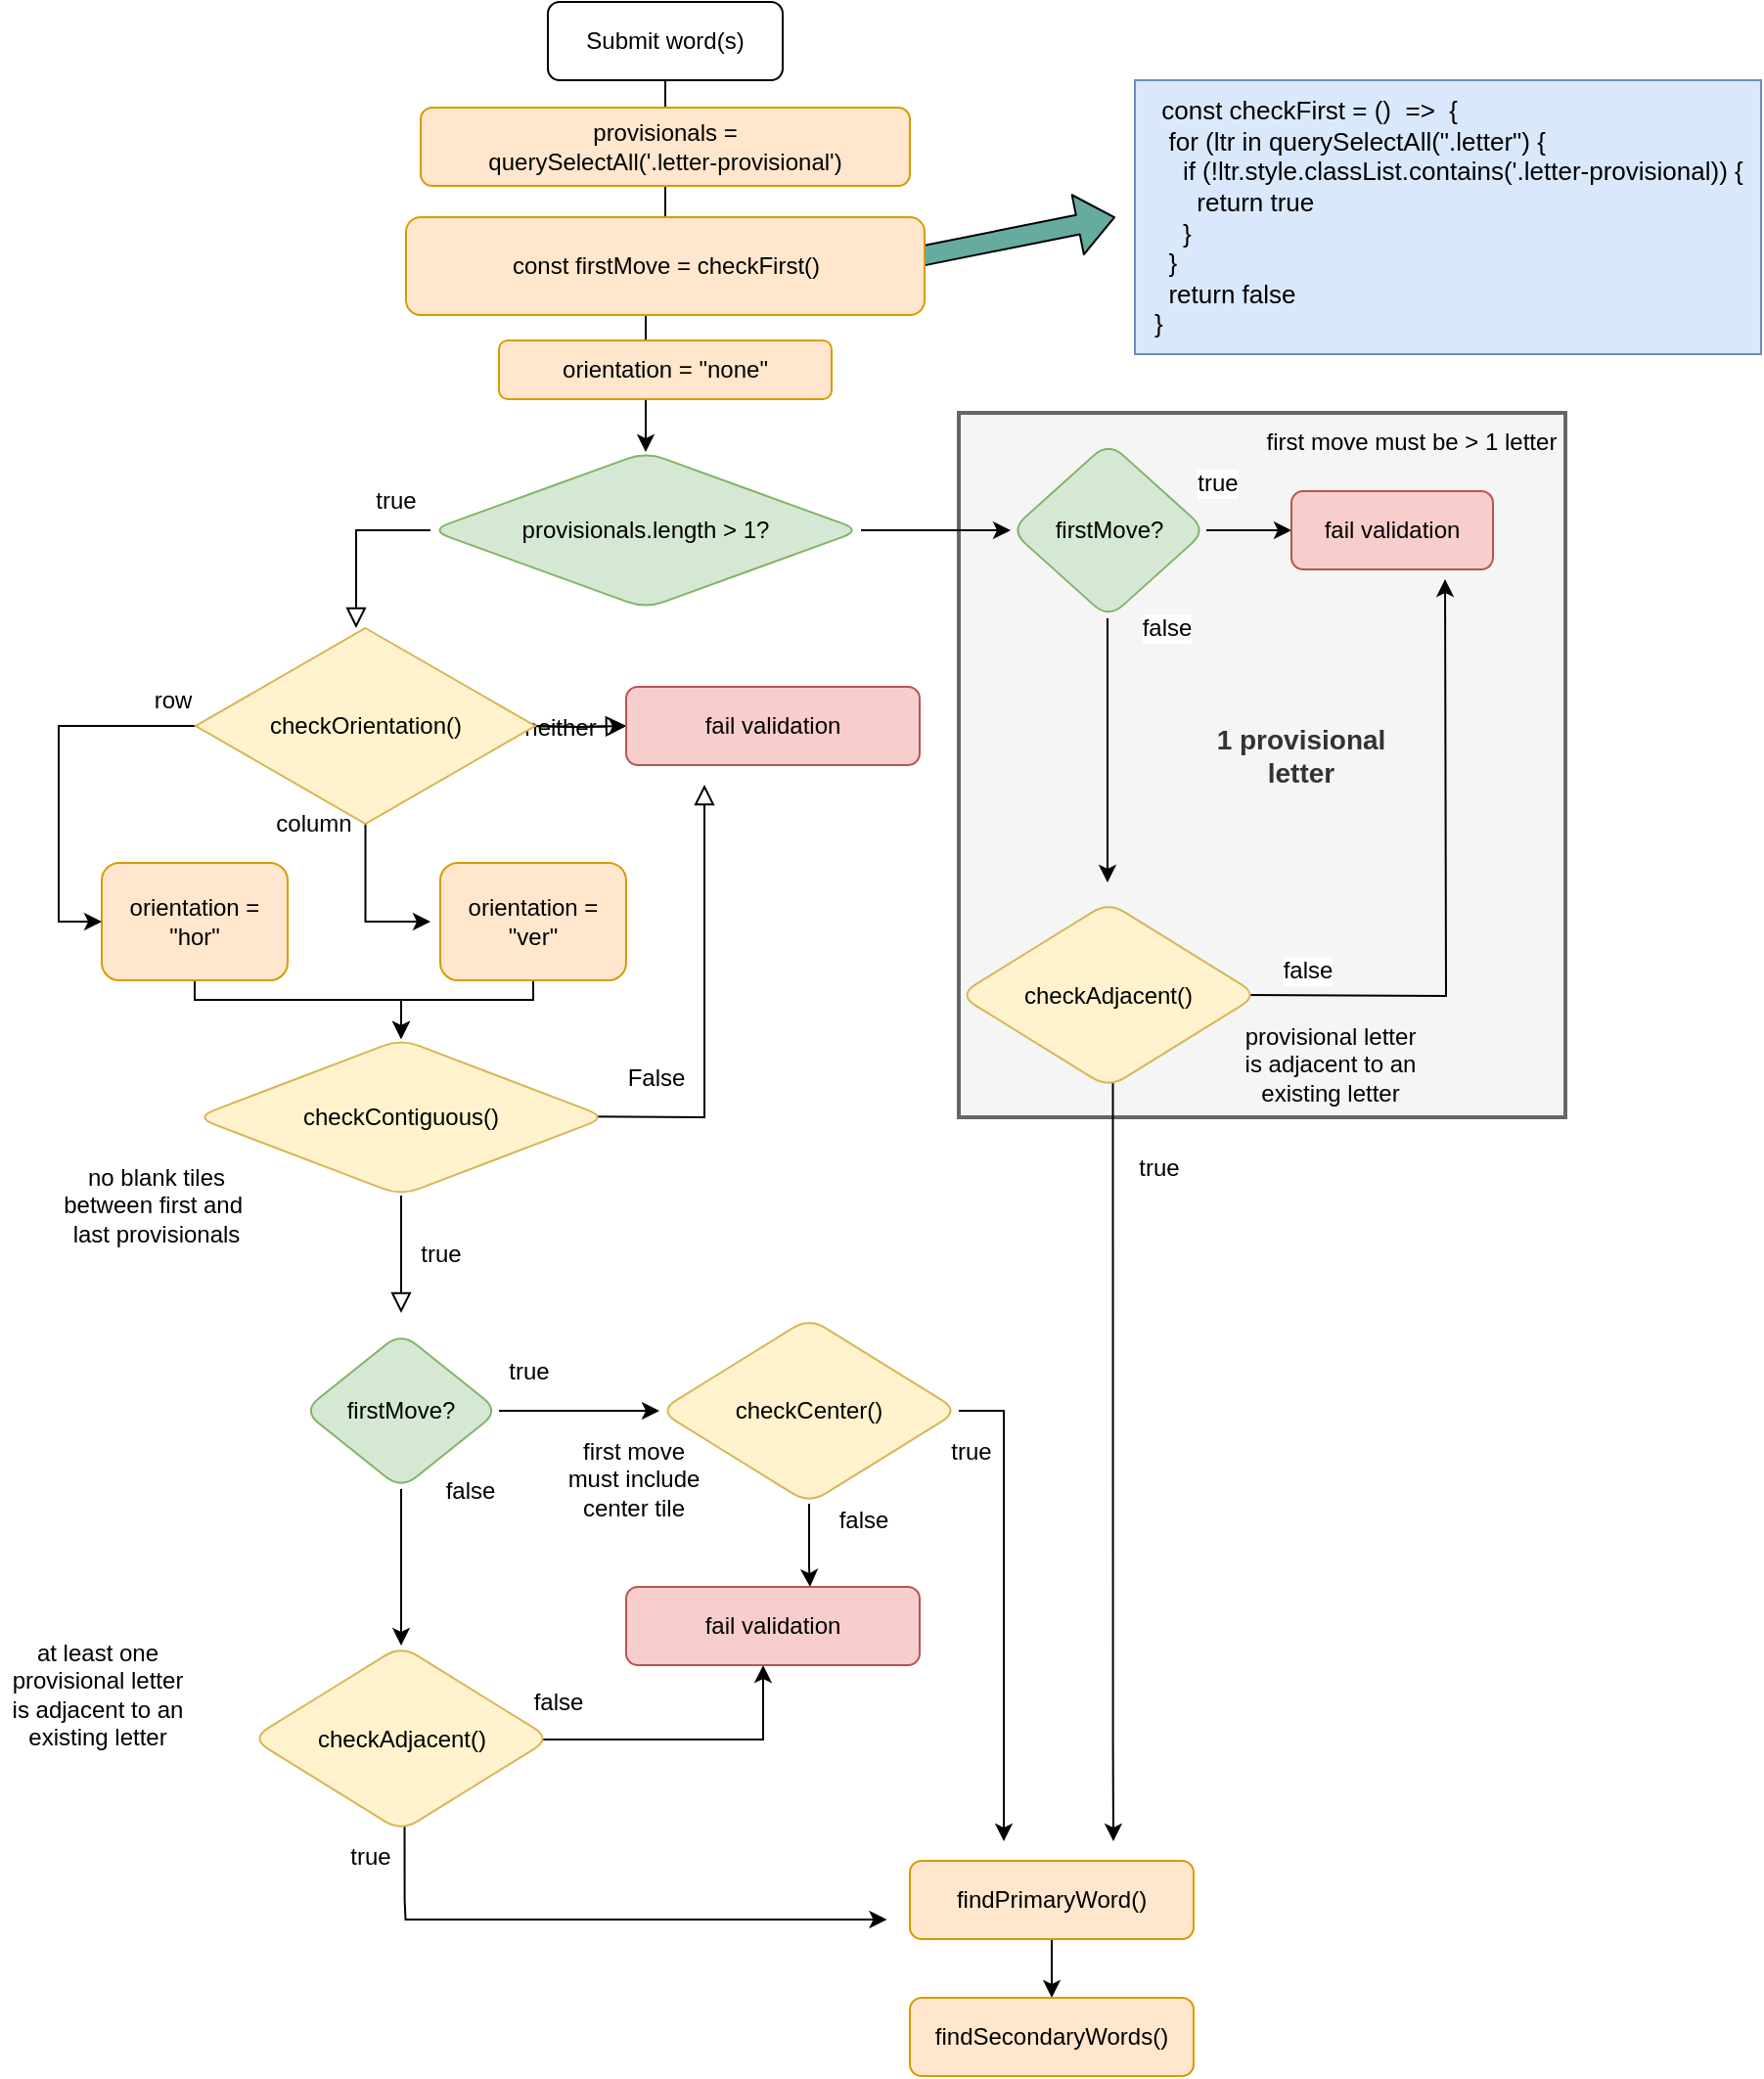 <mxfile version="15.0.2" type="github">
  <diagram id="C5RBs43oDa-KdzZeNtuy" name="Page-1">
    <mxGraphModel dx="1736" dy="1769" grid="1" gridSize="10" guides="1" tooltips="1" connect="1" arrows="1" fold="1" page="1" pageScale="1" pageWidth="827" pageHeight="1169" math="0" shadow="0">
      <root>
        <mxCell id="WIyWlLk6GJQsqaUBKTNV-0" />
        <mxCell id="WIyWlLk6GJQsqaUBKTNV-1" parent="WIyWlLk6GJQsqaUBKTNV-0" />
        <mxCell id="B9vjs9ET7ZfUk91R_xlY-55" value="" style="shape=flexArrow;endArrow=classic;html=1;fontSize=12;fillColor=#67AB9F;" edge="1" parent="WIyWlLk6GJQsqaUBKTNV-1">
          <mxGeometry width="50" height="50" relative="1" as="geometry">
            <mxPoint x="460" y="-180" as="sourcePoint" />
            <mxPoint x="560" y="-200" as="targetPoint" />
          </mxGeometry>
        </mxCell>
        <mxCell id="B9vjs9ET7ZfUk91R_xlY-43" value="" style="rounded=0;whiteSpace=wrap;html=1;fontSize=12;strokeColor=#666666;strokeWidth=2;align=left;fillColor=#f5f5f5;fontColor=#333333;" vertex="1" parent="WIyWlLk6GJQsqaUBKTNV-1">
          <mxGeometry x="480" y="-100" width="310" height="360" as="geometry" />
        </mxCell>
        <mxCell id="WIyWlLk6GJQsqaUBKTNV-2" value="" style="rounded=0;html=1;jettySize=auto;orthogonalLoop=1;fontSize=12;endArrow=block;endFill=0;endSize=8;strokeWidth=1;shadow=0;labelBackgroundColor=none;edgeStyle=orthogonalEdgeStyle;startArrow=none;" parent="WIyWlLk6GJQsqaUBKTNV-1" source="cBJYaKPMgjWSNJEbzJ4k-7" target="B9vjs9ET7ZfUk91R_xlY-6" edge="1">
          <mxGeometry relative="1" as="geometry">
            <Array as="points">
              <mxPoint x="172" y="-40" />
            </Array>
            <mxPoint x="150" y="-20" as="targetPoint" />
          </mxGeometry>
        </mxCell>
        <mxCell id="cBJYaKPMgjWSNJEbzJ4k-10" value="true" style="edgeLabel;html=1;align=center;verticalAlign=middle;resizable=0;points=[];fontSize=12;" parent="WIyWlLk6GJQsqaUBKTNV-2" vertex="1" connectable="0">
          <mxGeometry x="0.287" relative="1" as="geometry">
            <mxPoint x="20" y="-34" as="offset" />
          </mxGeometry>
        </mxCell>
        <mxCell id="B9vjs9ET7ZfUk91R_xlY-32" style="edgeStyle=orthogonalEdgeStyle;rounded=0;orthogonalLoop=1;jettySize=auto;html=1;fontSize=12;" edge="1" parent="WIyWlLk6GJQsqaUBKTNV-1" source="WIyWlLk6GJQsqaUBKTNV-3" target="cBJYaKPMgjWSNJEbzJ4k-7">
          <mxGeometry relative="1" as="geometry" />
        </mxCell>
        <mxCell id="WIyWlLk6GJQsqaUBKTNV-3" value="Submit word(s)" style="rounded=1;whiteSpace=wrap;html=1;fontSize=12;glass=0;strokeWidth=1;shadow=0;" parent="WIyWlLk6GJQsqaUBKTNV-1" vertex="1">
          <mxGeometry x="270" y="-310" width="120" height="40" as="geometry" />
        </mxCell>
        <mxCell id="WIyWlLk6GJQsqaUBKTNV-4" value="true" style="rounded=0;html=1;jettySize=auto;orthogonalLoop=1;fontSize=12;endArrow=block;endFill=0;endSize=8;strokeWidth=1;shadow=0;labelBackgroundColor=none;edgeStyle=orthogonalEdgeStyle;startArrow=none;" parent="WIyWlLk6GJQsqaUBKTNV-1" source="cBJYaKPMgjWSNJEbzJ4k-3" edge="1">
          <mxGeometry y="20" relative="1" as="geometry">
            <mxPoint as="offset" />
            <mxPoint x="195" y="360" as="targetPoint" />
            <Array as="points">
              <mxPoint x="210" y="300" />
              <mxPoint x="210" y="300" />
            </Array>
          </mxGeometry>
        </mxCell>
        <mxCell id="WIyWlLk6GJQsqaUBKTNV-5" value="neither" style="edgeStyle=orthogonalEdgeStyle;rounded=0;html=1;jettySize=auto;orthogonalLoop=1;fontSize=12;endArrow=block;endFill=0;endSize=8;strokeWidth=1;shadow=0;labelBackgroundColor=none;" parent="WIyWlLk6GJQsqaUBKTNV-1" target="WIyWlLk6GJQsqaUBKTNV-7" edge="1">
          <mxGeometry y="10" relative="1" as="geometry">
            <mxPoint as="offset" />
            <mxPoint x="260" y="60" as="sourcePoint" />
          </mxGeometry>
        </mxCell>
        <mxCell id="B9vjs9ET7ZfUk91R_xlY-2" value="" style="edgeStyle=orthogonalEdgeStyle;rounded=0;orthogonalLoop=1;jettySize=auto;html=1;fontSize=12;" edge="1" parent="WIyWlLk6GJQsqaUBKTNV-1" target="WIyWlLk6GJQsqaUBKTNV-7">
          <mxGeometry relative="1" as="geometry">
            <mxPoint x="260" y="60" as="sourcePoint" />
          </mxGeometry>
        </mxCell>
        <mxCell id="WIyWlLk6GJQsqaUBKTNV-7" value="fail validation" style="rounded=1;whiteSpace=wrap;html=1;fontSize=12;glass=0;strokeWidth=1;shadow=0;fillColor=#f8cecc;strokeColor=#b85450;" parent="WIyWlLk6GJQsqaUBKTNV-1" vertex="1">
          <mxGeometry x="310" y="40" width="150" height="40" as="geometry" />
        </mxCell>
        <mxCell id="cBJYaKPMgjWSNJEbzJ4k-42" style="edgeStyle=orthogonalEdgeStyle;rounded=0;orthogonalLoop=1;jettySize=auto;html=1;fontSize=12;" parent="WIyWlLk6GJQsqaUBKTNV-1" source="cBJYaKPMgjWSNJEbzJ4k-1" edge="1" target="cBJYaKPMgjWSNJEbzJ4k-39">
          <mxGeometry relative="1" as="geometry">
            <mxPoint x="650" y="-35" as="targetPoint" />
            <Array as="points">
              <mxPoint x="650" y="-40" />
              <mxPoint x="650" y="-40" />
            </Array>
          </mxGeometry>
        </mxCell>
        <mxCell id="cBJYaKPMgjWSNJEbzJ4k-48" value="false" style="edgeStyle=orthogonalEdgeStyle;rounded=0;orthogonalLoop=1;jettySize=auto;html=1;fontSize=12;" parent="WIyWlLk6GJQsqaUBKTNV-1" edge="1">
          <mxGeometry x="-0.926" y="30" relative="1" as="geometry">
            <mxPoint x="556" y="140" as="targetPoint" />
            <mxPoint x="556" y="5" as="sourcePoint" />
            <Array as="points">
              <mxPoint x="556" y="100" />
              <mxPoint x="556" y="100" />
            </Array>
            <mxPoint as="offset" />
          </mxGeometry>
        </mxCell>
        <mxCell id="cBJYaKPMgjWSNJEbzJ4k-1" value="firstMove?" style="rhombus;whiteSpace=wrap;html=1;shadow=0;fontFamily=Helvetica;fontSize=12;align=center;strokeWidth=1;fillColor=#d5e8d4;rounded=1;strokeColor=#82b366;glass=0;" parent="WIyWlLk6GJQsqaUBKTNV-1" vertex="1">
          <mxGeometry x="506.5" y="-85" width="100" height="90" as="geometry" />
        </mxCell>
        <mxCell id="cBJYaKPMgjWSNJEbzJ4k-13" value="true" style="edgeLabel;html=1;align=center;verticalAlign=middle;resizable=0;points=[];fontSize=12;" parent="WIyWlLk6GJQsqaUBKTNV-1" vertex="1" connectable="0">
          <mxGeometry x="612" y="-64" as="geometry" />
        </mxCell>
        <mxCell id="cBJYaKPMgjWSNJEbzJ4k-15" value="False" style="edgeStyle=orthogonalEdgeStyle;rounded=0;html=1;jettySize=auto;orthogonalLoop=1;fontSize=12;endArrow=block;endFill=0;endSize=8;strokeWidth=1;shadow=0;labelBackgroundColor=none;" parent="WIyWlLk6GJQsqaUBKTNV-1" edge="1">
          <mxGeometry x="-0.502" y="20" relative="1" as="geometry">
            <mxPoint as="offset" />
            <mxPoint x="260" y="259.5" as="sourcePoint" />
            <mxPoint x="350" y="90" as="targetPoint" />
            <Array as="points">
              <mxPoint x="270" y="260" />
              <mxPoint x="270" y="260" />
            </Array>
          </mxGeometry>
        </mxCell>
        <mxCell id="cBJYaKPMgjWSNJEbzJ4k-3" value="checkContiguous()" style="rhombus;whiteSpace=wrap;html=1;shadow=0;fontFamily=Helvetica;fontSize=12;align=center;strokeWidth=1;fillColor=#fff2cc;strokeColor=#d6b656;rounded=1;glass=0;" parent="WIyWlLk6GJQsqaUBKTNV-1" vertex="1">
          <mxGeometry x="90" y="220" width="210" height="80" as="geometry" />
        </mxCell>
        <mxCell id="cBJYaKPMgjWSNJEbzJ4k-19" value="true" style="edgeLabel;html=1;align=center;verticalAlign=middle;resizable=0;points=[];fontSize=12;" parent="WIyWlLk6GJQsqaUBKTNV-1" vertex="1" connectable="0">
          <mxGeometry x="260" y="390" as="geometry" />
        </mxCell>
        <mxCell id="B9vjs9ET7ZfUk91R_xlY-18" style="edgeStyle=orthogonalEdgeStyle;rounded=0;orthogonalLoop=1;jettySize=auto;html=1;fontSize=12;" edge="1" parent="WIyWlLk6GJQsqaUBKTNV-1" source="cBJYaKPMgjWSNJEbzJ4k-22" target="cBJYaKPMgjWSNJEbzJ4k-3">
          <mxGeometry relative="1" as="geometry">
            <mxPoint x="89.5" y="250" as="targetPoint" />
            <Array as="points">
              <mxPoint x="90" y="200" />
              <mxPoint x="195" y="200" />
            </Array>
          </mxGeometry>
        </mxCell>
        <mxCell id="cBJYaKPMgjWSNJEbzJ4k-22" value="orientation = &quot;hor&quot;" style="rounded=1;whiteSpace=wrap;html=1;fontSize=12;glass=0;strokeWidth=1;shadow=0;fillColor=#ffe6cc;strokeColor=#d79b00;" parent="WIyWlLk6GJQsqaUBKTNV-1" vertex="1">
          <mxGeometry x="42" y="130" width="95" height="60" as="geometry" />
        </mxCell>
        <mxCell id="cBJYaKPMgjWSNJEbzJ4k-53" style="edgeStyle=orthogonalEdgeStyle;rounded=0;orthogonalLoop=1;jettySize=auto;html=1;entryX=0;entryY=0.5;entryDx=0;entryDy=0;fontSize=12;" parent="WIyWlLk6GJQsqaUBKTNV-1" source="cBJYaKPMgjWSNJEbzJ4k-5" target="cBJYaKPMgjWSNJEbzJ4k-27" edge="1">
          <mxGeometry relative="1" as="geometry">
            <mxPoint x="330" y="410" as="targetPoint" />
          </mxGeometry>
        </mxCell>
        <mxCell id="cBJYaKPMgjWSNJEbzJ4k-54" style="edgeStyle=orthogonalEdgeStyle;rounded=0;orthogonalLoop=1;jettySize=auto;html=1;fontSize=12;entryX=0.5;entryY=0;entryDx=0;entryDy=0;" parent="WIyWlLk6GJQsqaUBKTNV-1" source="cBJYaKPMgjWSNJEbzJ4k-5" edge="1" target="B9vjs9ET7ZfUk91R_xlY-36">
          <mxGeometry relative="1" as="geometry">
            <mxPoint x="210" y="510" as="targetPoint" />
            <Array as="points" />
          </mxGeometry>
        </mxCell>
        <mxCell id="B9vjs9ET7ZfUk91R_xlY-57" value="false" style="edgeLabel;html=1;align=center;verticalAlign=middle;resizable=0;points=[];fontSize=12;" vertex="1" connectable="0" parent="cBJYaKPMgjWSNJEbzJ4k-54">
          <mxGeometry x="-0.469" y="1" relative="1" as="geometry">
            <mxPoint x="34" y="-20" as="offset" />
          </mxGeometry>
        </mxCell>
        <mxCell id="cBJYaKPMgjWSNJEbzJ4k-5" value="firstMove?" style="rhombus;whiteSpace=wrap;html=1;shadow=0;fontFamily=Helvetica;fontSize=12;align=center;strokeWidth=1;fillColor=#d5e8d4;rounded=1;strokeColor=#82b366;glass=0;" parent="WIyWlLk6GJQsqaUBKTNV-1" vertex="1">
          <mxGeometry x="145" y="370" width="100" height="80" as="geometry" />
        </mxCell>
        <mxCell id="cBJYaKPMgjWSNJEbzJ4k-36" style="edgeStyle=orthogonalEdgeStyle;rounded=0;orthogonalLoop=1;jettySize=auto;html=1;fontSize=12;" parent="WIyWlLk6GJQsqaUBKTNV-1" source="cBJYaKPMgjWSNJEbzJ4k-27" edge="1">
          <mxGeometry relative="1" as="geometry">
            <mxPoint x="503" y="630" as="targetPoint" />
            <Array as="points">
              <mxPoint x="503" y="410" />
            </Array>
            <mxPoint x="503" y="449.997" as="sourcePoint" />
          </mxGeometry>
        </mxCell>
        <mxCell id="cBJYaKPMgjWSNJEbzJ4k-61" value="true" style="edgeLabel;html=1;align=center;verticalAlign=middle;resizable=0;points=[];fontSize=12;" parent="cBJYaKPMgjWSNJEbzJ4k-36" vertex="1" connectable="0">
          <mxGeometry x="-0.675" y="2" relative="1" as="geometry">
            <mxPoint x="-19" y="4" as="offset" />
          </mxGeometry>
        </mxCell>
        <mxCell id="B9vjs9ET7ZfUk91R_xlY-47" style="edgeStyle=orthogonalEdgeStyle;rounded=0;orthogonalLoop=1;jettySize=auto;html=1;fontSize=12;" edge="1" parent="WIyWlLk6GJQsqaUBKTNV-1" source="cBJYaKPMgjWSNJEbzJ4k-27" target="B9vjs9ET7ZfUk91R_xlY-46">
          <mxGeometry relative="1" as="geometry">
            <Array as="points">
              <mxPoint x="404" y="490" />
              <mxPoint x="404" y="490" />
            </Array>
          </mxGeometry>
        </mxCell>
        <mxCell id="B9vjs9ET7ZfUk91R_xlY-48" value="false" style="edgeLabel;html=1;align=center;verticalAlign=middle;resizable=0;points=[];fontSize=12;" vertex="1" connectable="0" parent="B9vjs9ET7ZfUk91R_xlY-47">
          <mxGeometry x="-0.594" relative="1" as="geometry">
            <mxPoint x="27" as="offset" />
          </mxGeometry>
        </mxCell>
        <mxCell id="cBJYaKPMgjWSNJEbzJ4k-27" value="checkCenter()" style="rhombus;whiteSpace=wrap;html=1;rounded=1;shadow=0;strokeWidth=1;glass=0;fillColor=#fff2cc;strokeColor=#d6b656;fontSize=12;" parent="WIyWlLk6GJQsqaUBKTNV-1" vertex="1">
          <mxGeometry x="327" y="362.5" width="153" height="95" as="geometry" />
        </mxCell>
        <mxCell id="B9vjs9ET7ZfUk91R_xlY-44" style="edgeStyle=orthogonalEdgeStyle;rounded=0;orthogonalLoop=1;jettySize=auto;html=1;entryX=0;entryY=0.5;entryDx=0;entryDy=0;fontSize=12;" edge="1" parent="WIyWlLk6GJQsqaUBKTNV-1" source="cBJYaKPMgjWSNJEbzJ4k-7" target="cBJYaKPMgjWSNJEbzJ4k-1">
          <mxGeometry relative="1" as="geometry" />
        </mxCell>
        <mxCell id="cBJYaKPMgjWSNJEbzJ4k-7" value="provisionals.length &amp;gt; 1?" style="rhombus;whiteSpace=wrap;html=1;shadow=0;fontFamily=Helvetica;fontSize=12;align=center;strokeWidth=1;rounded=1;strokeColor=#82b366;fillColor=#d5e8d4;glass=0;" parent="WIyWlLk6GJQsqaUBKTNV-1" vertex="1">
          <mxGeometry x="210" y="-80" width="220" height="80" as="geometry" />
        </mxCell>
        <mxCell id="cBJYaKPMgjWSNJEbzJ4k-55" style="edgeStyle=orthogonalEdgeStyle;rounded=0;orthogonalLoop=1;jettySize=auto;html=1;fontSize=12;" parent="WIyWlLk6GJQsqaUBKTNV-1" edge="1">
          <mxGeometry relative="1" as="geometry">
            <mxPoint x="443.25" y="670" as="targetPoint" />
            <Array as="points">
              <mxPoint x="197.25" y="660" />
              <mxPoint x="197.25" y="660" />
            </Array>
            <mxPoint x="196.75" y="620" as="sourcePoint" />
          </mxGeometry>
        </mxCell>
        <mxCell id="cBJYaKPMgjWSNJEbzJ4k-56" value="true" style="edgeLabel;html=1;align=center;verticalAlign=middle;resizable=0;points=[];fontSize=12;" parent="cBJYaKPMgjWSNJEbzJ4k-55" vertex="1" connectable="0">
          <mxGeometry x="-0.653" y="2" relative="1" as="geometry">
            <mxPoint x="-20" y="-30" as="offset" />
          </mxGeometry>
        </mxCell>
        <mxCell id="cBJYaKPMgjWSNJEbzJ4k-57" value="" style="edgeStyle=orthogonalEdgeStyle;rounded=0;orthogonalLoop=1;jettySize=auto;html=1;fontSize=12;exitX=0.962;exitY=0.505;exitDx=0;exitDy=0;exitPerimeter=0;" parent="WIyWlLk6GJQsqaUBKTNV-1" source="B9vjs9ET7ZfUk91R_xlY-36" edge="1">
          <mxGeometry relative="1" as="geometry">
            <mxPoint x="380" y="540" as="targetPoint" />
            <mxPoint x="300" y="580" as="sourcePoint" />
            <Array as="points">
              <mxPoint x="380" y="578" />
            </Array>
          </mxGeometry>
        </mxCell>
        <mxCell id="cBJYaKPMgjWSNJEbzJ4k-60" value="false" style="edgeLabel;html=1;align=center;verticalAlign=middle;resizable=0;points=[];fontSize=12;" parent="cBJYaKPMgjWSNJEbzJ4k-57" vertex="1" connectable="0">
          <mxGeometry x="-0.889" y="-1" relative="1" as="geometry">
            <mxPoint x="1" y="-20" as="offset" />
          </mxGeometry>
        </mxCell>
        <mxCell id="cBJYaKPMgjWSNJEbzJ4k-39" value="fail validation" style="rounded=1;whiteSpace=wrap;html=1;fontSize=12;glass=0;strokeWidth=1;shadow=0;fillColor=#f8cecc;strokeColor=#b85450;" parent="WIyWlLk6GJQsqaUBKTNV-1" vertex="1">
          <mxGeometry x="650" y="-60" width="103" height="40" as="geometry" />
        </mxCell>
        <mxCell id="cBJYaKPMgjWSNJEbzJ4k-43" value="orientation = &quot;none&quot;" style="rounded=1;whiteSpace=wrap;html=1;fontSize=12;glass=0;strokeWidth=1;shadow=0;fillColor=#ffe6cc;strokeColor=#d79b00;" parent="WIyWlLk6GJQsqaUBKTNV-1" vertex="1">
          <mxGeometry x="245" y="-137" width="170" height="30" as="geometry" />
        </mxCell>
        <mxCell id="cBJYaKPMgjWSNJEbzJ4k-45" value="const firstMove = checkFirst()" style="rounded=1;whiteSpace=wrap;html=1;fontSize=12;glass=0;strokeWidth=1;shadow=0;fillColor=#ffe6cc;strokeColor=#d79b00;" parent="WIyWlLk6GJQsqaUBKTNV-1" vertex="1">
          <mxGeometry x="197.5" y="-200" width="265" height="50" as="geometry" />
        </mxCell>
        <mxCell id="cBJYaKPMgjWSNJEbzJ4k-49" style="edgeStyle=orthogonalEdgeStyle;rounded=0;orthogonalLoop=1;jettySize=auto;html=1;exitX=0.961;exitY=0.447;exitDx=0;exitDy=0;exitPerimeter=0;fontSize=12;" parent="WIyWlLk6GJQsqaUBKTNV-1" edge="1">
          <mxGeometry relative="1" as="geometry">
            <mxPoint x="728.5" y="-15" as="targetPoint" />
            <mxPoint x="627.033" y="197.465" as="sourcePoint" />
          </mxGeometry>
        </mxCell>
        <mxCell id="cBJYaKPMgjWSNJEbzJ4k-50" value="false" style="edgeLabel;html=1;align=center;verticalAlign=middle;resizable=0;points=[];fontSize=12;" parent="cBJYaKPMgjWSNJEbzJ4k-49" vertex="1" connectable="0">
          <mxGeometry x="-0.81" y="1" relative="1" as="geometry">
            <mxPoint x="1" y="-12" as="offset" />
          </mxGeometry>
        </mxCell>
        <mxCell id="cBJYaKPMgjWSNJEbzJ4k-51" value="true" style="edgeStyle=orthogonalEdgeStyle;rounded=0;orthogonalLoop=1;jettySize=auto;html=1;exitX=1;exitY=1;exitDx=0;exitDy=0;fontSize=12;" parent="WIyWlLk6GJQsqaUBKTNV-1" edge="1">
          <mxGeometry x="-0.675" y="23" relative="1" as="geometry">
            <mxPoint x="559" y="630" as="targetPoint" />
            <mxPoint x="558.75" y="220" as="sourcePoint" />
            <Array as="points">
              <mxPoint x="559" y="580" />
            </Array>
            <mxPoint as="offset" />
          </mxGeometry>
        </mxCell>
        <mxCell id="cBJYaKPMgjWSNJEbzJ4k-47" value="checkAdjacent()" style="rhombus;whiteSpace=wrap;html=1;rounded=1;shadow=0;strokeWidth=1;glass=0;strokeColor=#d6b656;fillColor=#fff2cc;fontSize=12;" parent="WIyWlLk6GJQsqaUBKTNV-1" vertex="1">
          <mxGeometry x="480" y="150" width="153" height="95" as="geometry" />
        </mxCell>
        <mxCell id="B9vjs9ET7ZfUk91R_xlY-9" style="edgeStyle=orthogonalEdgeStyle;rounded=0;orthogonalLoop=1;jettySize=auto;html=1;entryX=0;entryY=0.5;entryDx=0;entryDy=0;fontSize=12;" edge="1" parent="WIyWlLk6GJQsqaUBKTNV-1" source="B9vjs9ET7ZfUk91R_xlY-6" target="cBJYaKPMgjWSNJEbzJ4k-22">
          <mxGeometry relative="1" as="geometry">
            <mxPoint x="50" y="160" as="targetPoint" />
            <Array as="points">
              <mxPoint x="20" y="60" />
              <mxPoint x="20" y="160" />
            </Array>
          </mxGeometry>
        </mxCell>
        <mxCell id="B9vjs9ET7ZfUk91R_xlY-15" value="row" style="edgeLabel;html=1;align=center;verticalAlign=middle;resizable=0;points=[];fontSize=12;" vertex="1" connectable="0" parent="B9vjs9ET7ZfUk91R_xlY-9">
          <mxGeometry x="-0.484" y="-1" relative="1" as="geometry">
            <mxPoint x="37" y="-12" as="offset" />
          </mxGeometry>
        </mxCell>
        <mxCell id="B9vjs9ET7ZfUk91R_xlY-12" style="edgeStyle=orthogonalEdgeStyle;rounded=0;orthogonalLoop=1;jettySize=auto;html=1;fontSize=12;" edge="1" parent="WIyWlLk6GJQsqaUBKTNV-1" source="B9vjs9ET7ZfUk91R_xlY-6">
          <mxGeometry relative="1" as="geometry">
            <mxPoint x="210" y="160" as="targetPoint" />
            <Array as="points">
              <mxPoint x="177" y="160" />
              <mxPoint x="200" y="160" />
            </Array>
          </mxGeometry>
        </mxCell>
        <mxCell id="B9vjs9ET7ZfUk91R_xlY-16" value="column" style="edgeLabel;html=1;align=center;verticalAlign=middle;resizable=0;points=[];fontSize=12;" vertex="1" connectable="0" parent="B9vjs9ET7ZfUk91R_xlY-12">
          <mxGeometry x="-0.651" y="-1" relative="1" as="geometry">
            <mxPoint x="-26" y="-15" as="offset" />
          </mxGeometry>
        </mxCell>
        <mxCell id="B9vjs9ET7ZfUk91R_xlY-6" value="checkOrientation()" style="strokeWidth=1;html=1;shape=mxgraph.flowchart.decision;whiteSpace=wrap;rounded=1;shadow=0;strokeColor=#d6b656;fillColor=#fff2cc;glass=0;fontSize=12;" vertex="1" parent="WIyWlLk6GJQsqaUBKTNV-1">
          <mxGeometry x="90" y="10" width="173.5" height="100" as="geometry" />
        </mxCell>
        <mxCell id="B9vjs9ET7ZfUk91R_xlY-19" style="edgeStyle=orthogonalEdgeStyle;rounded=0;orthogonalLoop=1;jettySize=auto;html=1;fontSize=12;" edge="1" parent="WIyWlLk6GJQsqaUBKTNV-1" source="B9vjs9ET7ZfUk91R_xlY-8" target="cBJYaKPMgjWSNJEbzJ4k-3">
          <mxGeometry relative="1" as="geometry">
            <Array as="points">
              <mxPoint x="263" y="200" />
              <mxPoint x="195" y="200" />
            </Array>
          </mxGeometry>
        </mxCell>
        <mxCell id="B9vjs9ET7ZfUk91R_xlY-8" value="orientation = &quot;ver&quot;" style="rounded=1;whiteSpace=wrap;html=1;fontSize=12;glass=0;strokeWidth=1;shadow=0;fillColor=#ffe6cc;strokeColor=#d79b00;" vertex="1" parent="WIyWlLk6GJQsqaUBKTNV-1">
          <mxGeometry x="215" y="130" width="95" height="60" as="geometry" />
        </mxCell>
        <mxCell id="B9vjs9ET7ZfUk91R_xlY-23" value="no blank tiles between first and&amp;nbsp; last provisionals" style="text;html=1;strokeColor=none;fillColor=none;align=center;verticalAlign=middle;whiteSpace=wrap;rounded=0;fontSize=12;" vertex="1" parent="WIyWlLk6GJQsqaUBKTNV-1">
          <mxGeometry x="20" y="280" width="100" height="50" as="geometry" />
        </mxCell>
        <mxCell id="B9vjs9ET7ZfUk91R_xlY-25" value="first move &lt;br style=&quot;font-size: 12px;&quot;&gt;must include &lt;br style=&quot;font-size: 12px;&quot;&gt;center tile" style="text;html=1;strokeColor=none;fillColor=none;align=center;verticalAlign=middle;whiteSpace=wrap;rounded=0;fontSize=12;" vertex="1" parent="WIyWlLk6GJQsqaUBKTNV-1">
          <mxGeometry x="263.5" y="420" width="100" height="50" as="geometry" />
        </mxCell>
        <mxCell id="B9vjs9ET7ZfUk91R_xlY-28" value="provisionals = &lt;br style=&quot;font-size: 12px;&quot;&gt;querySelectAll(&#39;.letter-provisional&#39;)" style="rounded=1;whiteSpace=wrap;html=1;fontSize=12;glass=0;strokeWidth=1;shadow=0;fillColor=#ffe6cc;strokeColor=#d79b00;" vertex="1" parent="WIyWlLk6GJQsqaUBKTNV-1">
          <mxGeometry x="205" y="-256" width="250" height="40" as="geometry" />
        </mxCell>
        <mxCell id="B9vjs9ET7ZfUk91R_xlY-31" value="&lt;font style=&quot;font-size: 13px&quot;&gt;&amp;nbsp;const checkFirst = ()&amp;nbsp; =&amp;gt;&amp;nbsp; {&lt;br&gt;&amp;nbsp; for (ltr in querySelectAll(&quot;.letter&quot;) {&lt;br&gt;&amp;nbsp; &amp;nbsp; if (!ltr.style.classList.contains(&#39;.letter-provisional)) {&amp;nbsp;&lt;br&gt;&amp;nbsp; &amp;nbsp; &amp;nbsp; return true&lt;br&gt;&amp;nbsp; &amp;nbsp; }&lt;br&gt;&amp;nbsp; }&lt;br&gt;&amp;nbsp; return false&lt;br&gt;&lt;/font&gt;&lt;font style=&quot;font-size: 13px&quot;&gt;&lt;font style=&quot;font-size: 13px&quot;&gt;}&lt;/font&gt;&lt;br&gt;&lt;/font&gt;" style="rounded=0;whiteSpace=wrap;html=1;fillColor=#dae8fc;strokeColor=#6c8ebf;align=left;fontSize=12;perimeterSpacing=6;spacingLeft=8;" vertex="1" parent="WIyWlLk6GJQsqaUBKTNV-1">
          <mxGeometry x="570" y="-270" width="320" height="140" as="geometry" />
        </mxCell>
        <mxCell id="B9vjs9ET7ZfUk91R_xlY-36" value="checkAdjacent()" style="rhombus;whiteSpace=wrap;html=1;rounded=1;shadow=0;strokeWidth=1;glass=0;strokeColor=#d6b656;fillColor=#fff2cc;fontSize=12;" vertex="1" parent="WIyWlLk6GJQsqaUBKTNV-1">
          <mxGeometry x="118.5" y="530" width="153" height="95" as="geometry" />
        </mxCell>
        <mxCell id="B9vjs9ET7ZfUk91R_xlY-38" value="first move must be &amp;gt; 1 letter" style="text;html=1;strokeColor=none;fillColor=none;align=center;verticalAlign=middle;whiteSpace=wrap;rounded=0;fontSize=12;" vertex="1" parent="WIyWlLk6GJQsqaUBKTNV-1">
          <mxGeometry x="620" y="-110" width="183" height="50" as="geometry" />
        </mxCell>
        <mxCell id="B9vjs9ET7ZfUk91R_xlY-45" value="1 provisional&lt;br style=&quot;font-size: 14px;&quot;&gt;letter" style="text;html=1;fillColor=#f5f5f5;align=center;verticalAlign=middle;whiteSpace=wrap;rounded=0;fontSize=14;fontColor=#333333;fontStyle=1" vertex="1" parent="WIyWlLk6GJQsqaUBKTNV-1">
          <mxGeometry x="610" y="50" width="90" height="50" as="geometry" />
        </mxCell>
        <mxCell id="B9vjs9ET7ZfUk91R_xlY-46" value="fail validation" style="rounded=1;whiteSpace=wrap;html=1;fontSize=12;glass=0;strokeWidth=1;shadow=0;fillColor=#f8cecc;strokeColor=#b85450;" vertex="1" parent="WIyWlLk6GJQsqaUBKTNV-1">
          <mxGeometry x="310" y="500" width="150" height="40" as="geometry" />
        </mxCell>
        <mxCell id="B9vjs9ET7ZfUk91R_xlY-53" style="edgeStyle=orthogonalEdgeStyle;rounded=0;orthogonalLoop=1;jettySize=auto;html=1;entryX=0.5;entryY=0;entryDx=0;entryDy=0;fontSize=12;" edge="1" parent="WIyWlLk6GJQsqaUBKTNV-1" source="B9vjs9ET7ZfUk91R_xlY-51" target="B9vjs9ET7ZfUk91R_xlY-52">
          <mxGeometry relative="1" as="geometry" />
        </mxCell>
        <mxCell id="B9vjs9ET7ZfUk91R_xlY-51" value="findPrimaryWord()" style="rounded=1;whiteSpace=wrap;html=1;fontSize=12;glass=0;strokeWidth=1;shadow=0;fillColor=#ffe6cc;strokeColor=#d79b00;" vertex="1" parent="WIyWlLk6GJQsqaUBKTNV-1">
          <mxGeometry x="455" y="640" width="145" height="40" as="geometry" />
        </mxCell>
        <mxCell id="B9vjs9ET7ZfUk91R_xlY-52" value="findSecondaryWords()" style="rounded=1;whiteSpace=wrap;html=1;fontSize=12;glass=0;strokeWidth=1;shadow=0;fillColor=#ffe6cc;strokeColor=#d79b00;" vertex="1" parent="WIyWlLk6GJQsqaUBKTNV-1">
          <mxGeometry x="455" y="710" width="145" height="40" as="geometry" />
        </mxCell>
        <mxCell id="B9vjs9ET7ZfUk91R_xlY-58" value="provisional letter is adjacent to an existing letter" style="text;html=1;strokeColor=none;fillColor=none;align=center;verticalAlign=middle;whiteSpace=wrap;rounded=0;fontSize=12;" vertex="1" parent="WIyWlLk6GJQsqaUBKTNV-1">
          <mxGeometry x="620" y="208" width="100" height="50" as="geometry" />
        </mxCell>
        <mxCell id="B9vjs9ET7ZfUk91R_xlY-59" value="at least one provisional letter is adjacent to an existing letter" style="text;html=1;strokeColor=none;fillColor=none;align=center;verticalAlign=middle;whiteSpace=wrap;rounded=0;fontSize=12;" vertex="1" parent="WIyWlLk6GJQsqaUBKTNV-1">
          <mxGeometry x="-10" y="530" width="100" height="50" as="geometry" />
        </mxCell>
      </root>
    </mxGraphModel>
  </diagram>
</mxfile>
